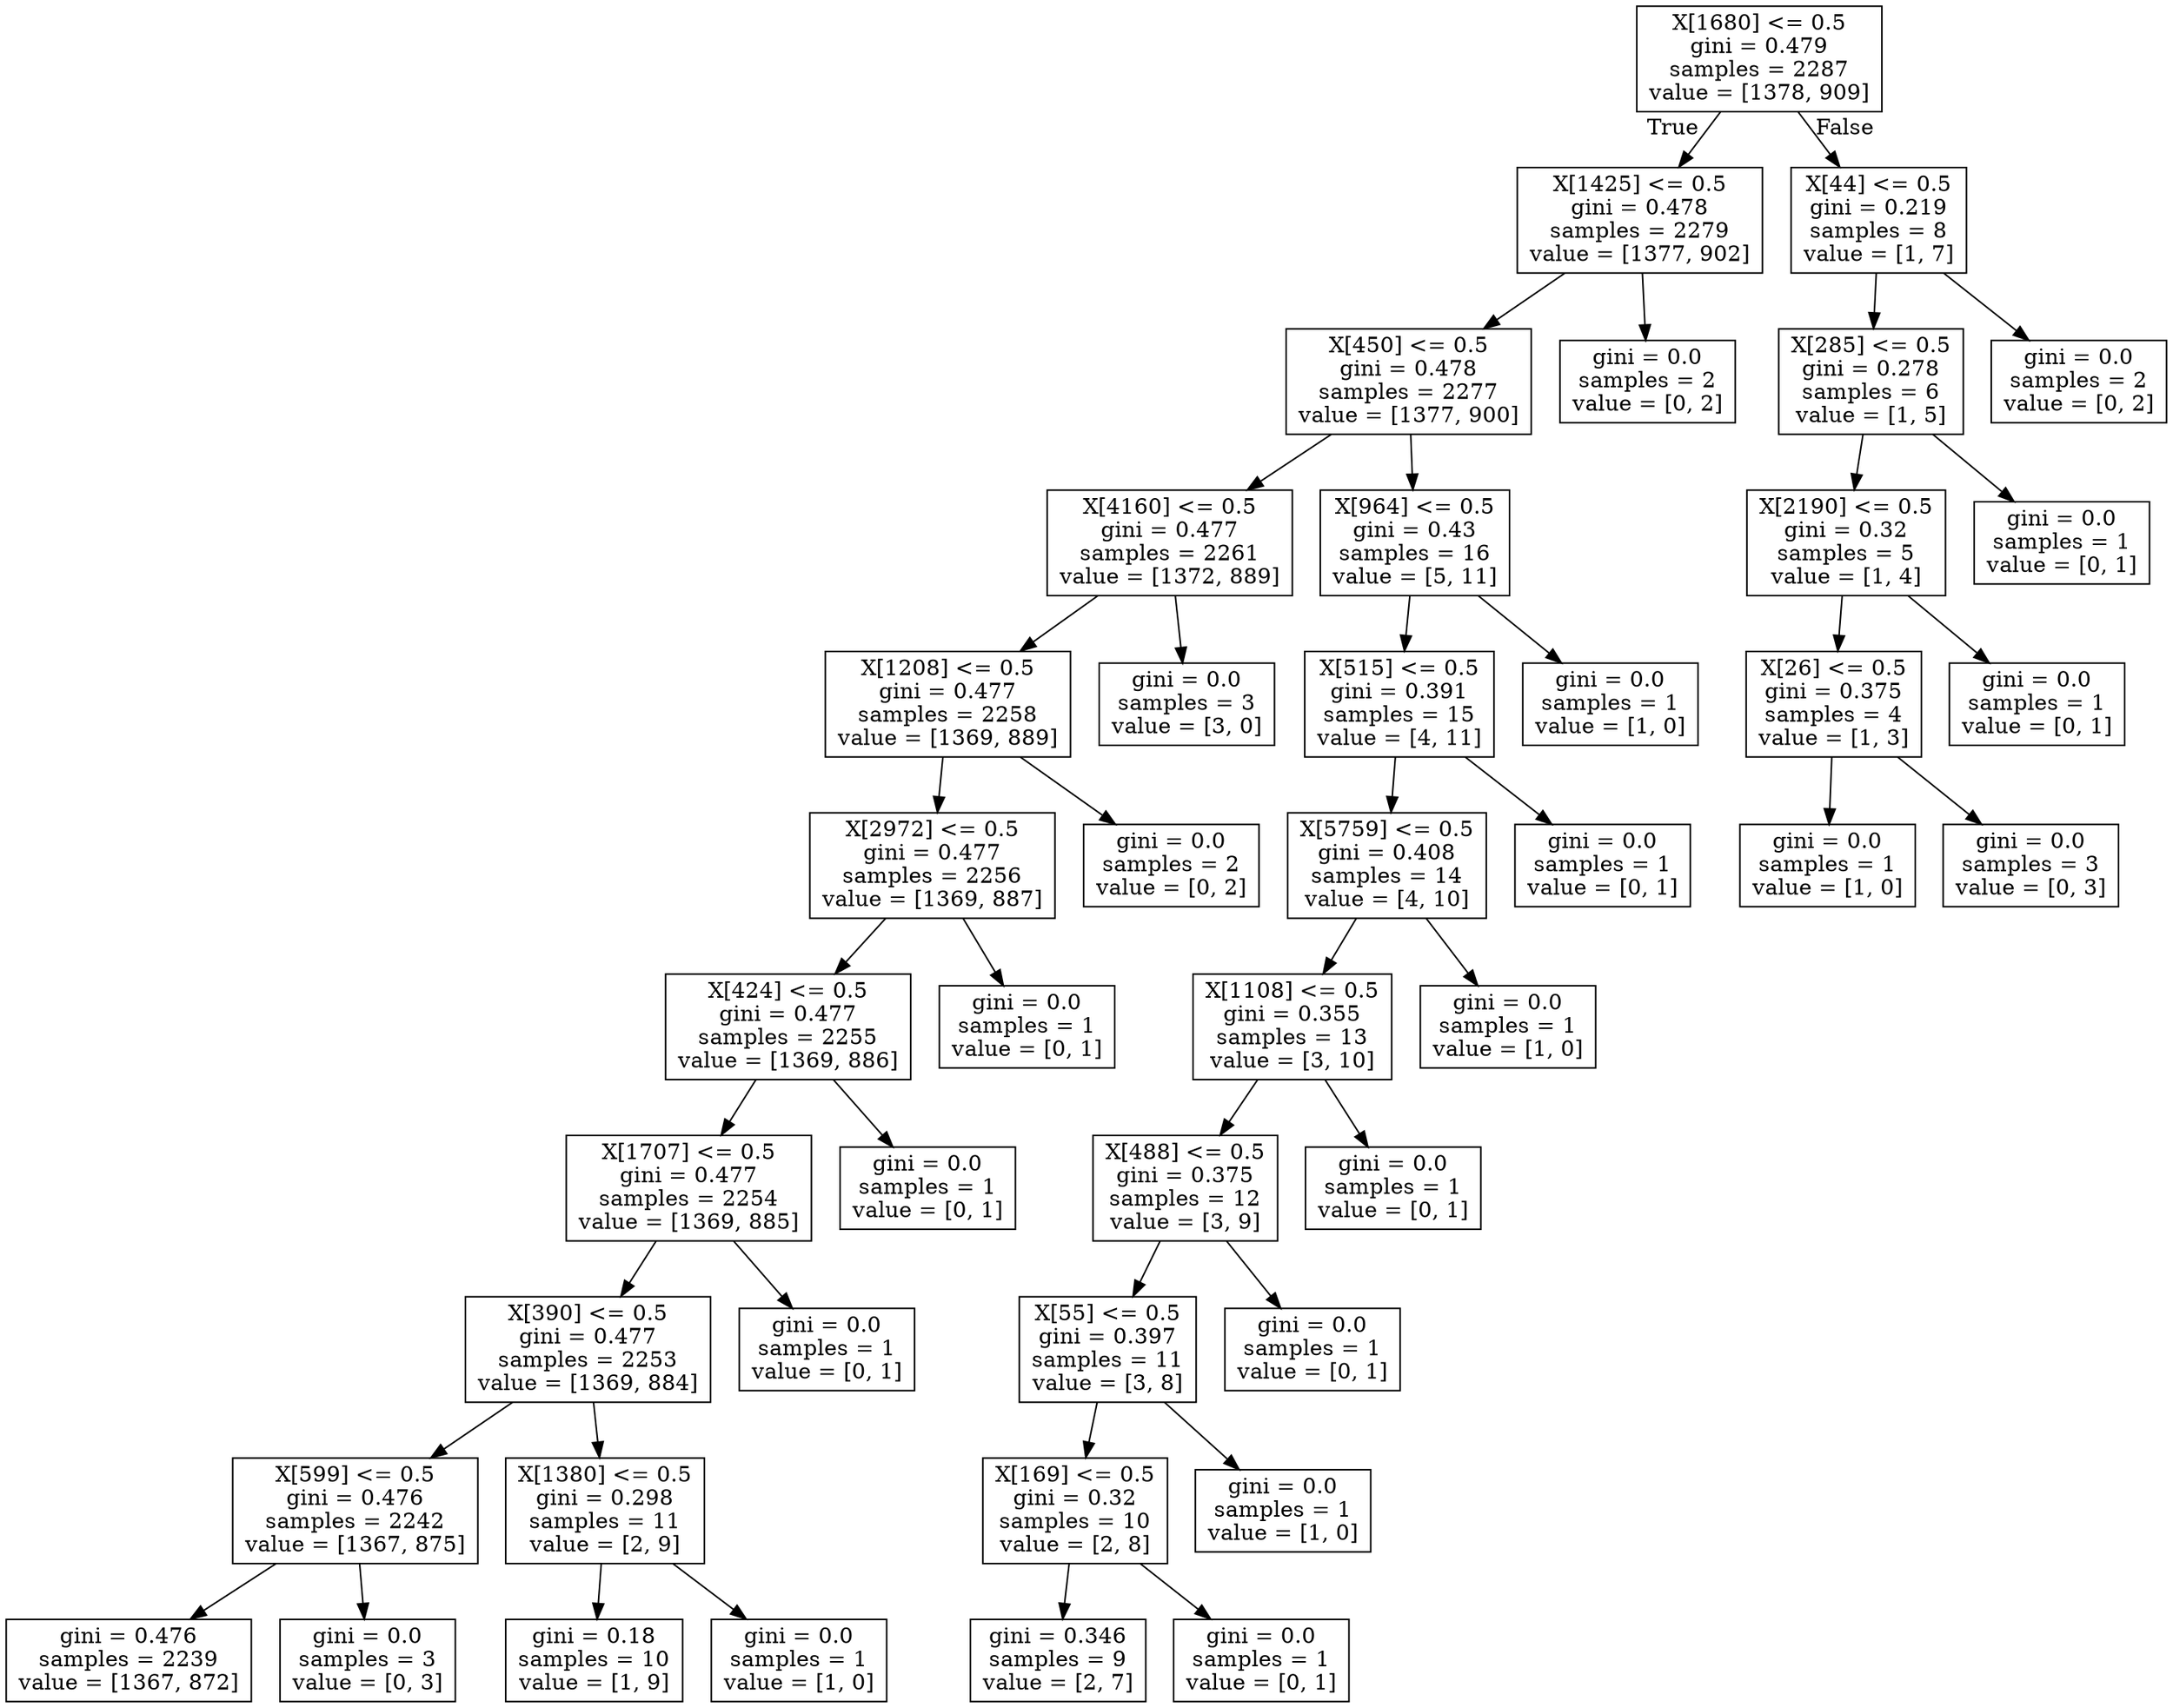 digraph Tree {
node [shape=box] ;
0 [label="X[1680] <= 0.5\ngini = 0.479\nsamples = 2287\nvalue = [1378, 909]"] ;
1 [label="X[1425] <= 0.5\ngini = 0.478\nsamples = 2279\nvalue = [1377, 902]"] ;
0 -> 1 [labeldistance=2.5, labelangle=45, headlabel="True"] ;
2 [label="X[450] <= 0.5\ngini = 0.478\nsamples = 2277\nvalue = [1377, 900]"] ;
1 -> 2 ;
3 [label="X[4160] <= 0.5\ngini = 0.477\nsamples = 2261\nvalue = [1372, 889]"] ;
2 -> 3 ;
4 [label="X[1208] <= 0.5\ngini = 0.477\nsamples = 2258\nvalue = [1369, 889]"] ;
3 -> 4 ;
5 [label="X[2972] <= 0.5\ngini = 0.477\nsamples = 2256\nvalue = [1369, 887]"] ;
4 -> 5 ;
6 [label="X[424] <= 0.5\ngini = 0.477\nsamples = 2255\nvalue = [1369, 886]"] ;
5 -> 6 ;
7 [label="X[1707] <= 0.5\ngini = 0.477\nsamples = 2254\nvalue = [1369, 885]"] ;
6 -> 7 ;
8 [label="X[390] <= 0.5\ngini = 0.477\nsamples = 2253\nvalue = [1369, 884]"] ;
7 -> 8 ;
9 [label="X[599] <= 0.5\ngini = 0.476\nsamples = 2242\nvalue = [1367, 875]"] ;
8 -> 9 ;
10 [label="gini = 0.476\nsamples = 2239\nvalue = [1367, 872]"] ;
9 -> 10 ;
11 [label="gini = 0.0\nsamples = 3\nvalue = [0, 3]"] ;
9 -> 11 ;
12 [label="X[1380] <= 0.5\ngini = 0.298\nsamples = 11\nvalue = [2, 9]"] ;
8 -> 12 ;
13 [label="gini = 0.18\nsamples = 10\nvalue = [1, 9]"] ;
12 -> 13 ;
14 [label="gini = 0.0\nsamples = 1\nvalue = [1, 0]"] ;
12 -> 14 ;
15 [label="gini = 0.0\nsamples = 1\nvalue = [0, 1]"] ;
7 -> 15 ;
16 [label="gini = 0.0\nsamples = 1\nvalue = [0, 1]"] ;
6 -> 16 ;
17 [label="gini = 0.0\nsamples = 1\nvalue = [0, 1]"] ;
5 -> 17 ;
18 [label="gini = 0.0\nsamples = 2\nvalue = [0, 2]"] ;
4 -> 18 ;
19 [label="gini = 0.0\nsamples = 3\nvalue = [3, 0]"] ;
3 -> 19 ;
20 [label="X[964] <= 0.5\ngini = 0.43\nsamples = 16\nvalue = [5, 11]"] ;
2 -> 20 ;
21 [label="X[515] <= 0.5\ngini = 0.391\nsamples = 15\nvalue = [4, 11]"] ;
20 -> 21 ;
22 [label="X[5759] <= 0.5\ngini = 0.408\nsamples = 14\nvalue = [4, 10]"] ;
21 -> 22 ;
23 [label="X[1108] <= 0.5\ngini = 0.355\nsamples = 13\nvalue = [3, 10]"] ;
22 -> 23 ;
24 [label="X[488] <= 0.5\ngini = 0.375\nsamples = 12\nvalue = [3, 9]"] ;
23 -> 24 ;
25 [label="X[55] <= 0.5\ngini = 0.397\nsamples = 11\nvalue = [3, 8]"] ;
24 -> 25 ;
26 [label="X[169] <= 0.5\ngini = 0.32\nsamples = 10\nvalue = [2, 8]"] ;
25 -> 26 ;
27 [label="gini = 0.346\nsamples = 9\nvalue = [2, 7]"] ;
26 -> 27 ;
28 [label="gini = 0.0\nsamples = 1\nvalue = [0, 1]"] ;
26 -> 28 ;
29 [label="gini = 0.0\nsamples = 1\nvalue = [1, 0]"] ;
25 -> 29 ;
30 [label="gini = 0.0\nsamples = 1\nvalue = [0, 1]"] ;
24 -> 30 ;
31 [label="gini = 0.0\nsamples = 1\nvalue = [0, 1]"] ;
23 -> 31 ;
32 [label="gini = 0.0\nsamples = 1\nvalue = [1, 0]"] ;
22 -> 32 ;
33 [label="gini = 0.0\nsamples = 1\nvalue = [0, 1]"] ;
21 -> 33 ;
34 [label="gini = 0.0\nsamples = 1\nvalue = [1, 0]"] ;
20 -> 34 ;
35 [label="gini = 0.0\nsamples = 2\nvalue = [0, 2]"] ;
1 -> 35 ;
36 [label="X[44] <= 0.5\ngini = 0.219\nsamples = 8\nvalue = [1, 7]"] ;
0 -> 36 [labeldistance=2.5, labelangle=-45, headlabel="False"] ;
37 [label="X[285] <= 0.5\ngini = 0.278\nsamples = 6\nvalue = [1, 5]"] ;
36 -> 37 ;
38 [label="X[2190] <= 0.5\ngini = 0.32\nsamples = 5\nvalue = [1, 4]"] ;
37 -> 38 ;
39 [label="X[26] <= 0.5\ngini = 0.375\nsamples = 4\nvalue = [1, 3]"] ;
38 -> 39 ;
40 [label="gini = 0.0\nsamples = 1\nvalue = [1, 0]"] ;
39 -> 40 ;
41 [label="gini = 0.0\nsamples = 3\nvalue = [0, 3]"] ;
39 -> 41 ;
42 [label="gini = 0.0\nsamples = 1\nvalue = [0, 1]"] ;
38 -> 42 ;
43 [label="gini = 0.0\nsamples = 1\nvalue = [0, 1]"] ;
37 -> 43 ;
44 [label="gini = 0.0\nsamples = 2\nvalue = [0, 2]"] ;
36 -> 44 ;
}
